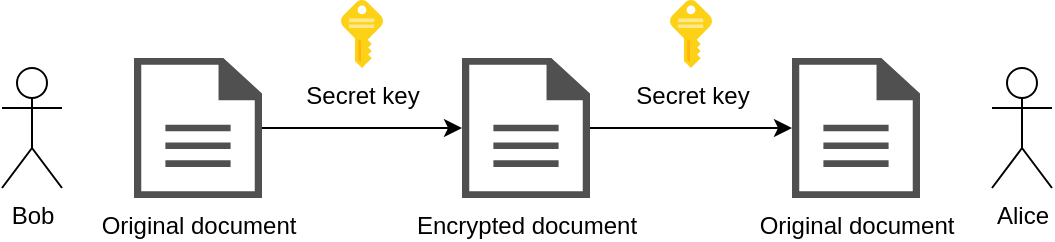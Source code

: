 <mxfile version="12.1.7" type="device" pages="1"><diagram id="-wF4niDh5YyBzrHbIajk" name="Page-1"><mxGraphModel dx="900" dy="623" grid="1" gridSize="10" guides="1" tooltips="1" connect="1" arrows="1" fold="1" page="1" pageScale="1" pageWidth="550" pageHeight="150" math="0" shadow="0"><root><mxCell id="0"/><mxCell id="1" parent="0"/><mxCell id="URZWEQBJlJE0-MB8nNtX-1" value="Bob" style="shape=umlActor;verticalLabelPosition=bottom;labelBackgroundColor=#ffffff;verticalAlign=top;html=1;outlineConnect=0;" vertex="1" parent="1"><mxGeometry x="10" y="39" width="30" height="60" as="geometry"/></mxCell><mxCell id="URZWEQBJlJE0-MB8nNtX-4" value="Secret key" style="aspect=fixed;html=1;points=[];align=center;image;fontSize=12;image=img/lib/mscae/Key.svg;" vertex="1" parent="1"><mxGeometry x="179.5" y="5" width="21" height="34" as="geometry"/></mxCell><mxCell id="URZWEQBJlJE0-MB8nNtX-11" value="" style="edgeStyle=orthogonalEdgeStyle;rounded=0;orthogonalLoop=1;jettySize=auto;html=1;" edge="1" parent="1" source="URZWEQBJlJE0-MB8nNtX-5" target="URZWEQBJlJE0-MB8nNtX-6"><mxGeometry relative="1" as="geometry"/></mxCell><mxCell id="URZWEQBJlJE0-MB8nNtX-5" value="Original document" style="pointerEvents=1;shadow=0;dashed=0;html=1;strokeColor=none;fillColor=#505050;labelPosition=center;verticalLabelPosition=bottom;verticalAlign=top;outlineConnect=0;align=center;shape=mxgraph.office.concepts.document;" vertex="1" parent="1"><mxGeometry x="76" y="34" width="64" height="70" as="geometry"/></mxCell><mxCell id="URZWEQBJlJE0-MB8nNtX-7" value="" style="group" vertex="1" connectable="0" parent="1"><mxGeometry x="240" y="34" width="68" height="70" as="geometry"/></mxCell><mxCell id="URZWEQBJlJE0-MB8nNtX-3" value="" style="shape=image;html=1;verticalAlign=top;verticalLabelPosition=bottom;labelBackgroundColor=#ffffff;imageAspect=0;aspect=fixed;image=https://cdn4.iconfinder.com/data/icons/small-n-flat/24/lock-128.png" vertex="1" parent="URZWEQBJlJE0-MB8nNtX-7"><mxGeometry x="40" y="42" width="28" height="28" as="geometry"/></mxCell><mxCell id="URZWEQBJlJE0-MB8nNtX-6" value="Encrypted document" style="pointerEvents=1;shadow=0;dashed=0;html=1;strokeColor=none;fillColor=#505050;labelPosition=center;verticalLabelPosition=bottom;verticalAlign=top;outlineConnect=0;align=center;shape=mxgraph.office.concepts.document;" vertex="1" parent="URZWEQBJlJE0-MB8nNtX-7"><mxGeometry width="64" height="70" as="geometry"/></mxCell><mxCell id="URZWEQBJlJE0-MB8nNtX-15" value="Secret key" style="aspect=fixed;html=1;points=[];align=center;image;fontSize=12;image=img/lib/mscae/Key.svg;" vertex="1" parent="1"><mxGeometry x="344" y="5" width="21" height="34" as="geometry"/></mxCell><mxCell id="URZWEQBJlJE0-MB8nNtX-13" value="Original document" style="pointerEvents=1;shadow=0;dashed=0;html=1;strokeColor=none;fillColor=#505050;labelPosition=center;verticalLabelPosition=bottom;verticalAlign=top;outlineConnect=0;align=center;shape=mxgraph.office.concepts.document;" vertex="1" parent="1"><mxGeometry x="405" y="34" width="64" height="70" as="geometry"/></mxCell><mxCell id="URZWEQBJlJE0-MB8nNtX-14" value="" style="edgeStyle=orthogonalEdgeStyle;rounded=0;orthogonalLoop=1;jettySize=auto;html=1;" edge="1" parent="1" source="URZWEQBJlJE0-MB8nNtX-6" target="URZWEQBJlJE0-MB8nNtX-13"><mxGeometry relative="1" as="geometry"/></mxCell><mxCell id="URZWEQBJlJE0-MB8nNtX-16" value="Alice" style="shape=umlActor;verticalLabelPosition=bottom;labelBackgroundColor=#ffffff;verticalAlign=top;html=1;outlineConnect=0;" vertex="1" parent="1"><mxGeometry x="505" y="39" width="30" height="60" as="geometry"/></mxCell></root></mxGraphModel></diagram></mxfile>